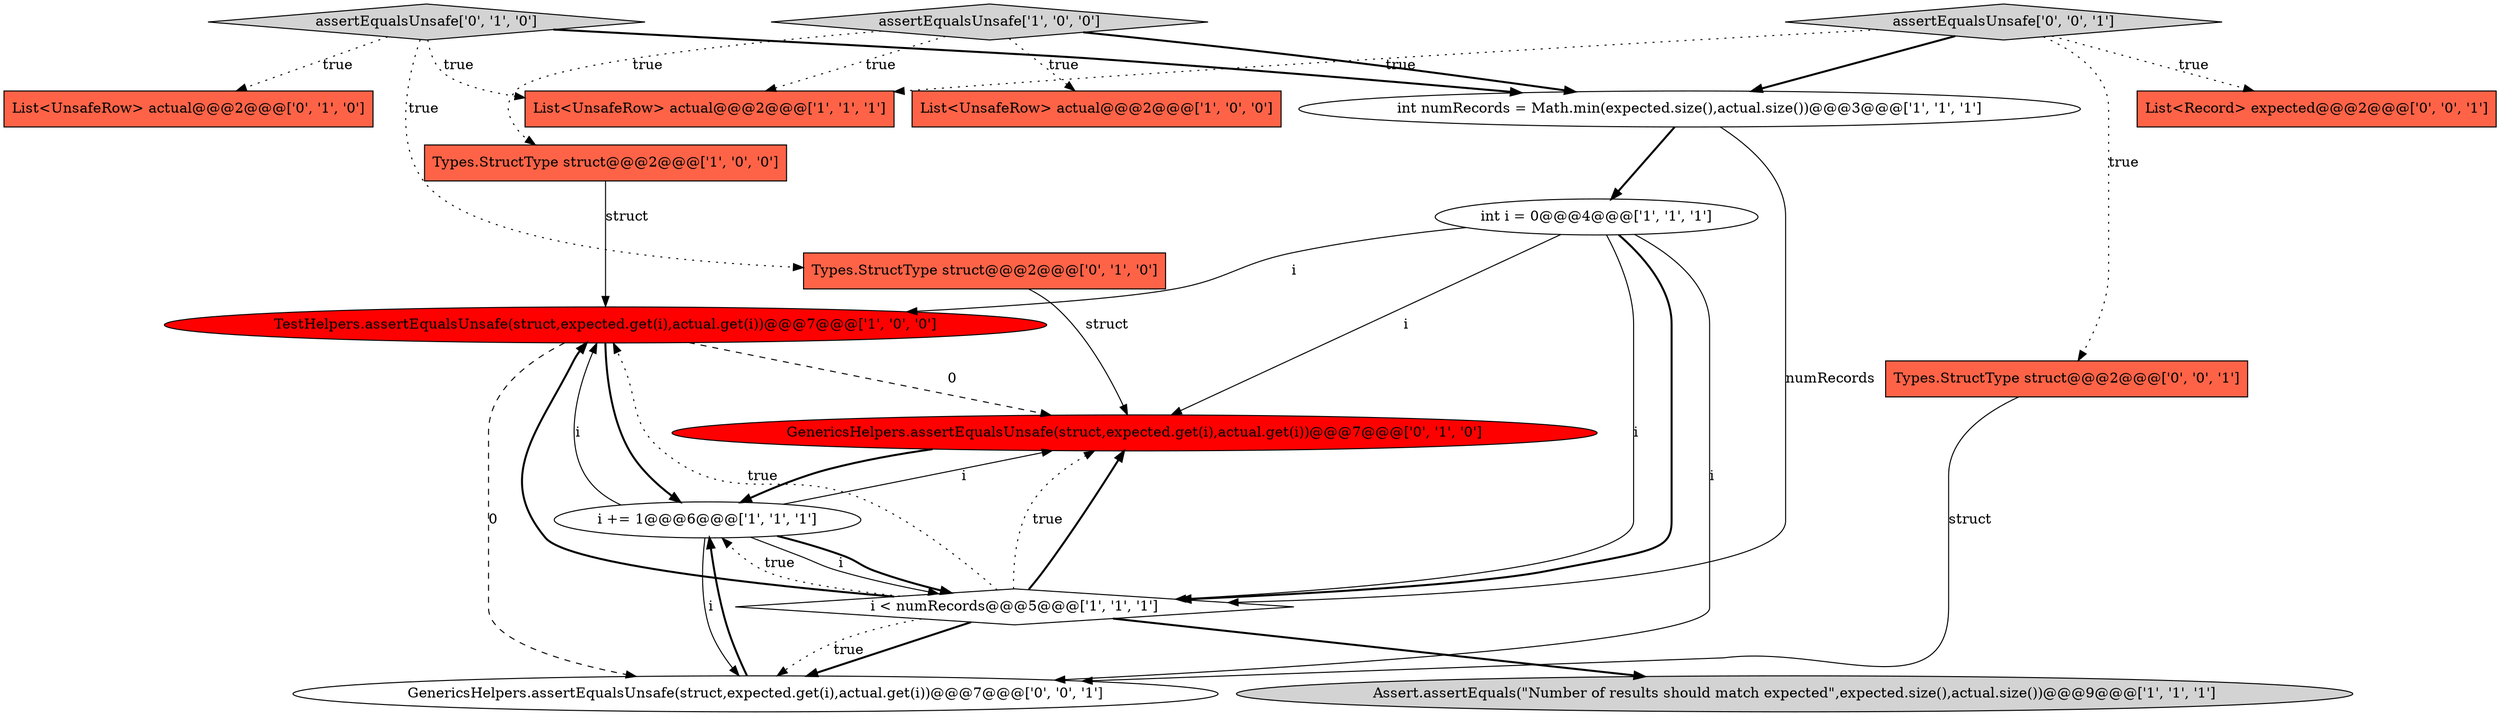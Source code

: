 digraph {
4 [style = filled, label = "Types.StructType struct@@@2@@@['1', '0', '0']", fillcolor = tomato, shape = box image = "AAA0AAABBB1BBB"];
10 [style = filled, label = "List<UnsafeRow> actual@@@2@@@['0', '1', '0']", fillcolor = tomato, shape = box image = "AAA0AAABBB2BBB"];
8 [style = filled, label = "List<UnsafeRow> actual@@@2@@@['1', '1', '1']", fillcolor = tomato, shape = box image = "AAA0AAABBB1BBB"];
13 [style = filled, label = "GenericsHelpers.assertEqualsUnsafe(struct,expected.get(i),actual.get(i))@@@7@@@['0', '1', '0']", fillcolor = red, shape = ellipse image = "AAA1AAABBB2BBB"];
2 [style = filled, label = "assertEqualsUnsafe['1', '0', '0']", fillcolor = lightgray, shape = diamond image = "AAA0AAABBB1BBB"];
3 [style = filled, label = "List<UnsafeRow> actual@@@2@@@['1', '0', '0']", fillcolor = tomato, shape = box image = "AAA0AAABBB1BBB"];
11 [style = filled, label = "assertEqualsUnsafe['0', '1', '0']", fillcolor = lightgray, shape = diamond image = "AAA0AAABBB2BBB"];
6 [style = filled, label = "i += 1@@@6@@@['1', '1', '1']", fillcolor = white, shape = ellipse image = "AAA0AAABBB1BBB"];
5 [style = filled, label = "int i = 0@@@4@@@['1', '1', '1']", fillcolor = white, shape = ellipse image = "AAA0AAABBB1BBB"];
15 [style = filled, label = "Types.StructType struct@@@2@@@['0', '0', '1']", fillcolor = tomato, shape = box image = "AAA0AAABBB3BBB"];
12 [style = filled, label = "Types.StructType struct@@@2@@@['0', '1', '0']", fillcolor = tomato, shape = box image = "AAA0AAABBB2BBB"];
9 [style = filled, label = "Assert.assertEquals(\"Number of results should match expected\",expected.size(),actual.size())@@@9@@@['1', '1', '1']", fillcolor = lightgray, shape = ellipse image = "AAA0AAABBB1BBB"];
7 [style = filled, label = "TestHelpers.assertEqualsUnsafe(struct,expected.get(i),actual.get(i))@@@7@@@['1', '0', '0']", fillcolor = red, shape = ellipse image = "AAA1AAABBB1BBB"];
0 [style = filled, label = "int numRecords = Math.min(expected.size(),actual.size())@@@3@@@['1', '1', '1']", fillcolor = white, shape = ellipse image = "AAA0AAABBB1BBB"];
14 [style = filled, label = "List<Record> expected@@@2@@@['0', '0', '1']", fillcolor = tomato, shape = box image = "AAA0AAABBB3BBB"];
16 [style = filled, label = "GenericsHelpers.assertEqualsUnsafe(struct,expected.get(i),actual.get(i))@@@7@@@['0', '0', '1']", fillcolor = white, shape = ellipse image = "AAA0AAABBB3BBB"];
1 [style = filled, label = "i < numRecords@@@5@@@['1', '1', '1']", fillcolor = white, shape = diamond image = "AAA0AAABBB1BBB"];
17 [style = filled, label = "assertEqualsUnsafe['0', '0', '1']", fillcolor = lightgray, shape = diamond image = "AAA0AAABBB3BBB"];
6->1 [style = solid, label="i"];
2->3 [style = dotted, label="true"];
5->16 [style = solid, label="i"];
4->7 [style = solid, label="struct"];
11->10 [style = dotted, label="true"];
7->16 [style = dashed, label="0"];
16->6 [style = bold, label=""];
11->12 [style = dotted, label="true"];
17->14 [style = dotted, label="true"];
5->7 [style = solid, label="i"];
5->13 [style = solid, label="i"];
6->7 [style = solid, label="i"];
5->1 [style = solid, label="i"];
6->13 [style = solid, label="i"];
1->7 [style = bold, label=""];
1->13 [style = bold, label=""];
1->9 [style = bold, label=""];
1->7 [style = dotted, label="true"];
1->13 [style = dotted, label="true"];
15->16 [style = solid, label="struct"];
6->1 [style = bold, label=""];
0->1 [style = solid, label="numRecords"];
5->1 [style = bold, label=""];
17->8 [style = dotted, label="true"];
2->0 [style = bold, label=""];
11->0 [style = bold, label=""];
17->0 [style = bold, label=""];
17->15 [style = dotted, label="true"];
12->13 [style = solid, label="struct"];
1->16 [style = bold, label=""];
7->6 [style = bold, label=""];
2->4 [style = dotted, label="true"];
7->13 [style = dashed, label="0"];
1->6 [style = dotted, label="true"];
11->8 [style = dotted, label="true"];
1->16 [style = dotted, label="true"];
13->6 [style = bold, label=""];
2->8 [style = dotted, label="true"];
0->5 [style = bold, label=""];
6->16 [style = solid, label="i"];
}
